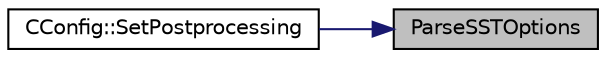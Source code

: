 digraph "ParseSSTOptions"
{
 // LATEX_PDF_SIZE
  edge [fontname="Helvetica",fontsize="10",labelfontname="Helvetica",labelfontsize="10"];
  node [fontname="Helvetica",fontsize="10",shape=record];
  rankdir="RL";
  Node1 [label="ParseSSTOptions",height=0.2,width=0.4,color="black", fillcolor="grey75", style="filled", fontcolor="black",tooltip="Function to parse SST options."];
  Node1 -> Node2 [dir="back",color="midnightblue",fontsize="10",style="solid",fontname="Helvetica"];
  Node2 [label="CConfig::SetPostprocessing",height=0.2,width=0.4,color="black", fillcolor="white", style="filled",URL="$classCConfig.html#a80089b1c79b37f16b8b2715e430f3b59",tooltip="Config file postprocessing."];
}
